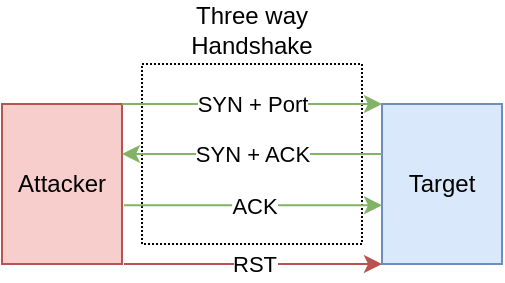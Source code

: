 <mxfile version="13.3.5" type="device"><diagram id="4vIWW-he0IRX5kjyK3yE" name="Page-1"><mxGraphModel dx="527" dy="1559" grid="1" gridSize="10" guides="1" tooltips="1" connect="1" arrows="1" fold="1" page="1" pageScale="1" pageWidth="827" pageHeight="1169" math="0" shadow="0"><root><mxCell id="0"/><mxCell id="1" parent="0"/><mxCell id="8gAa9BuIjB8rCulQSp0q-7" value="Three way Handshake" style="rounded=0;whiteSpace=wrap;html=1;labelPosition=center;verticalLabelPosition=top;align=center;verticalAlign=bottom;dashed=1;dashPattern=1 1;" vertex="1" parent="1"><mxGeometry x="90" y="30" width="110" height="90" as="geometry"/></mxCell><mxCell id="8gAa9BuIjB8rCulQSp0q-1" value="Attacker" style="rounded=0;whiteSpace=wrap;html=1;fillColor=#f8cecc;strokeColor=#b85450;" vertex="1" parent="1"><mxGeometry x="20" y="50" width="60" height="80" as="geometry"/></mxCell><mxCell id="8gAa9BuIjB8rCulQSp0q-2" value="Target" style="rounded=0;whiteSpace=wrap;html=1;fillColor=#dae8fc;strokeColor=#6c8ebf;" vertex="1" parent="1"><mxGeometry x="210" y="50" width="60" height="80" as="geometry"/></mxCell><mxCell id="8gAa9BuIjB8rCulQSp0q-3" value="SYN + Port" style="endArrow=classic;html=1;exitX=1;exitY=0;exitDx=0;exitDy=0;entryX=0;entryY=0;entryDx=0;entryDy=0;fillColor=#d5e8d4;strokeColor=#82b366;" edge="1" parent="1" source="8gAa9BuIjB8rCulQSp0q-1" target="8gAa9BuIjB8rCulQSp0q-2"><mxGeometry width="50" height="50" relative="1" as="geometry"><mxPoint x="90" y="80" as="sourcePoint"/><mxPoint x="140" y="30" as="targetPoint"/></mxGeometry></mxCell><mxCell id="8gAa9BuIjB8rCulQSp0q-4" value="SYN + ACK" style="endArrow=classic;html=1;exitX=0;exitY=0.25;exitDx=0;exitDy=0;entryX=1;entryY=0.25;entryDx=0;entryDy=0;fillColor=#d5e8d4;strokeColor=#82b366;" edge="1" parent="1"><mxGeometry width="50" height="50" relative="1" as="geometry"><mxPoint x="210" y="75" as="sourcePoint"/><mxPoint x="80" y="75" as="targetPoint"/></mxGeometry></mxCell><mxCell id="8gAa9BuIjB8rCulQSp0q-5" value="ACK" style="endArrow=classic;html=1;exitX=1.017;exitY=0.633;exitDx=0;exitDy=0;entryX=0;entryY=0.633;entryDx=0;entryDy=0;exitPerimeter=0;entryPerimeter=0;fillColor=#d5e8d4;strokeColor=#82b366;" edge="1" parent="1" source="8gAa9BuIjB8rCulQSp0q-1" target="8gAa9BuIjB8rCulQSp0q-2"><mxGeometry width="50" height="50" relative="1" as="geometry"><mxPoint x="120" y="150" as="sourcePoint"/><mxPoint x="170" y="100" as="targetPoint"/></mxGeometry></mxCell><mxCell id="8gAa9BuIjB8rCulQSp0q-6" value="RST" style="endArrow=classic;html=1;entryX=0;entryY=1;entryDx=0;entryDy=0;fillColor=#f8cecc;strokeColor=#b85450;" edge="1" parent="1" target="8gAa9BuIjB8rCulQSp0q-2"><mxGeometry width="50" height="50" relative="1" as="geometry"><mxPoint x="81" y="130" as="sourcePoint"/><mxPoint x="150" y="90" as="targetPoint"/></mxGeometry></mxCell></root></mxGraphModel></diagram></mxfile>